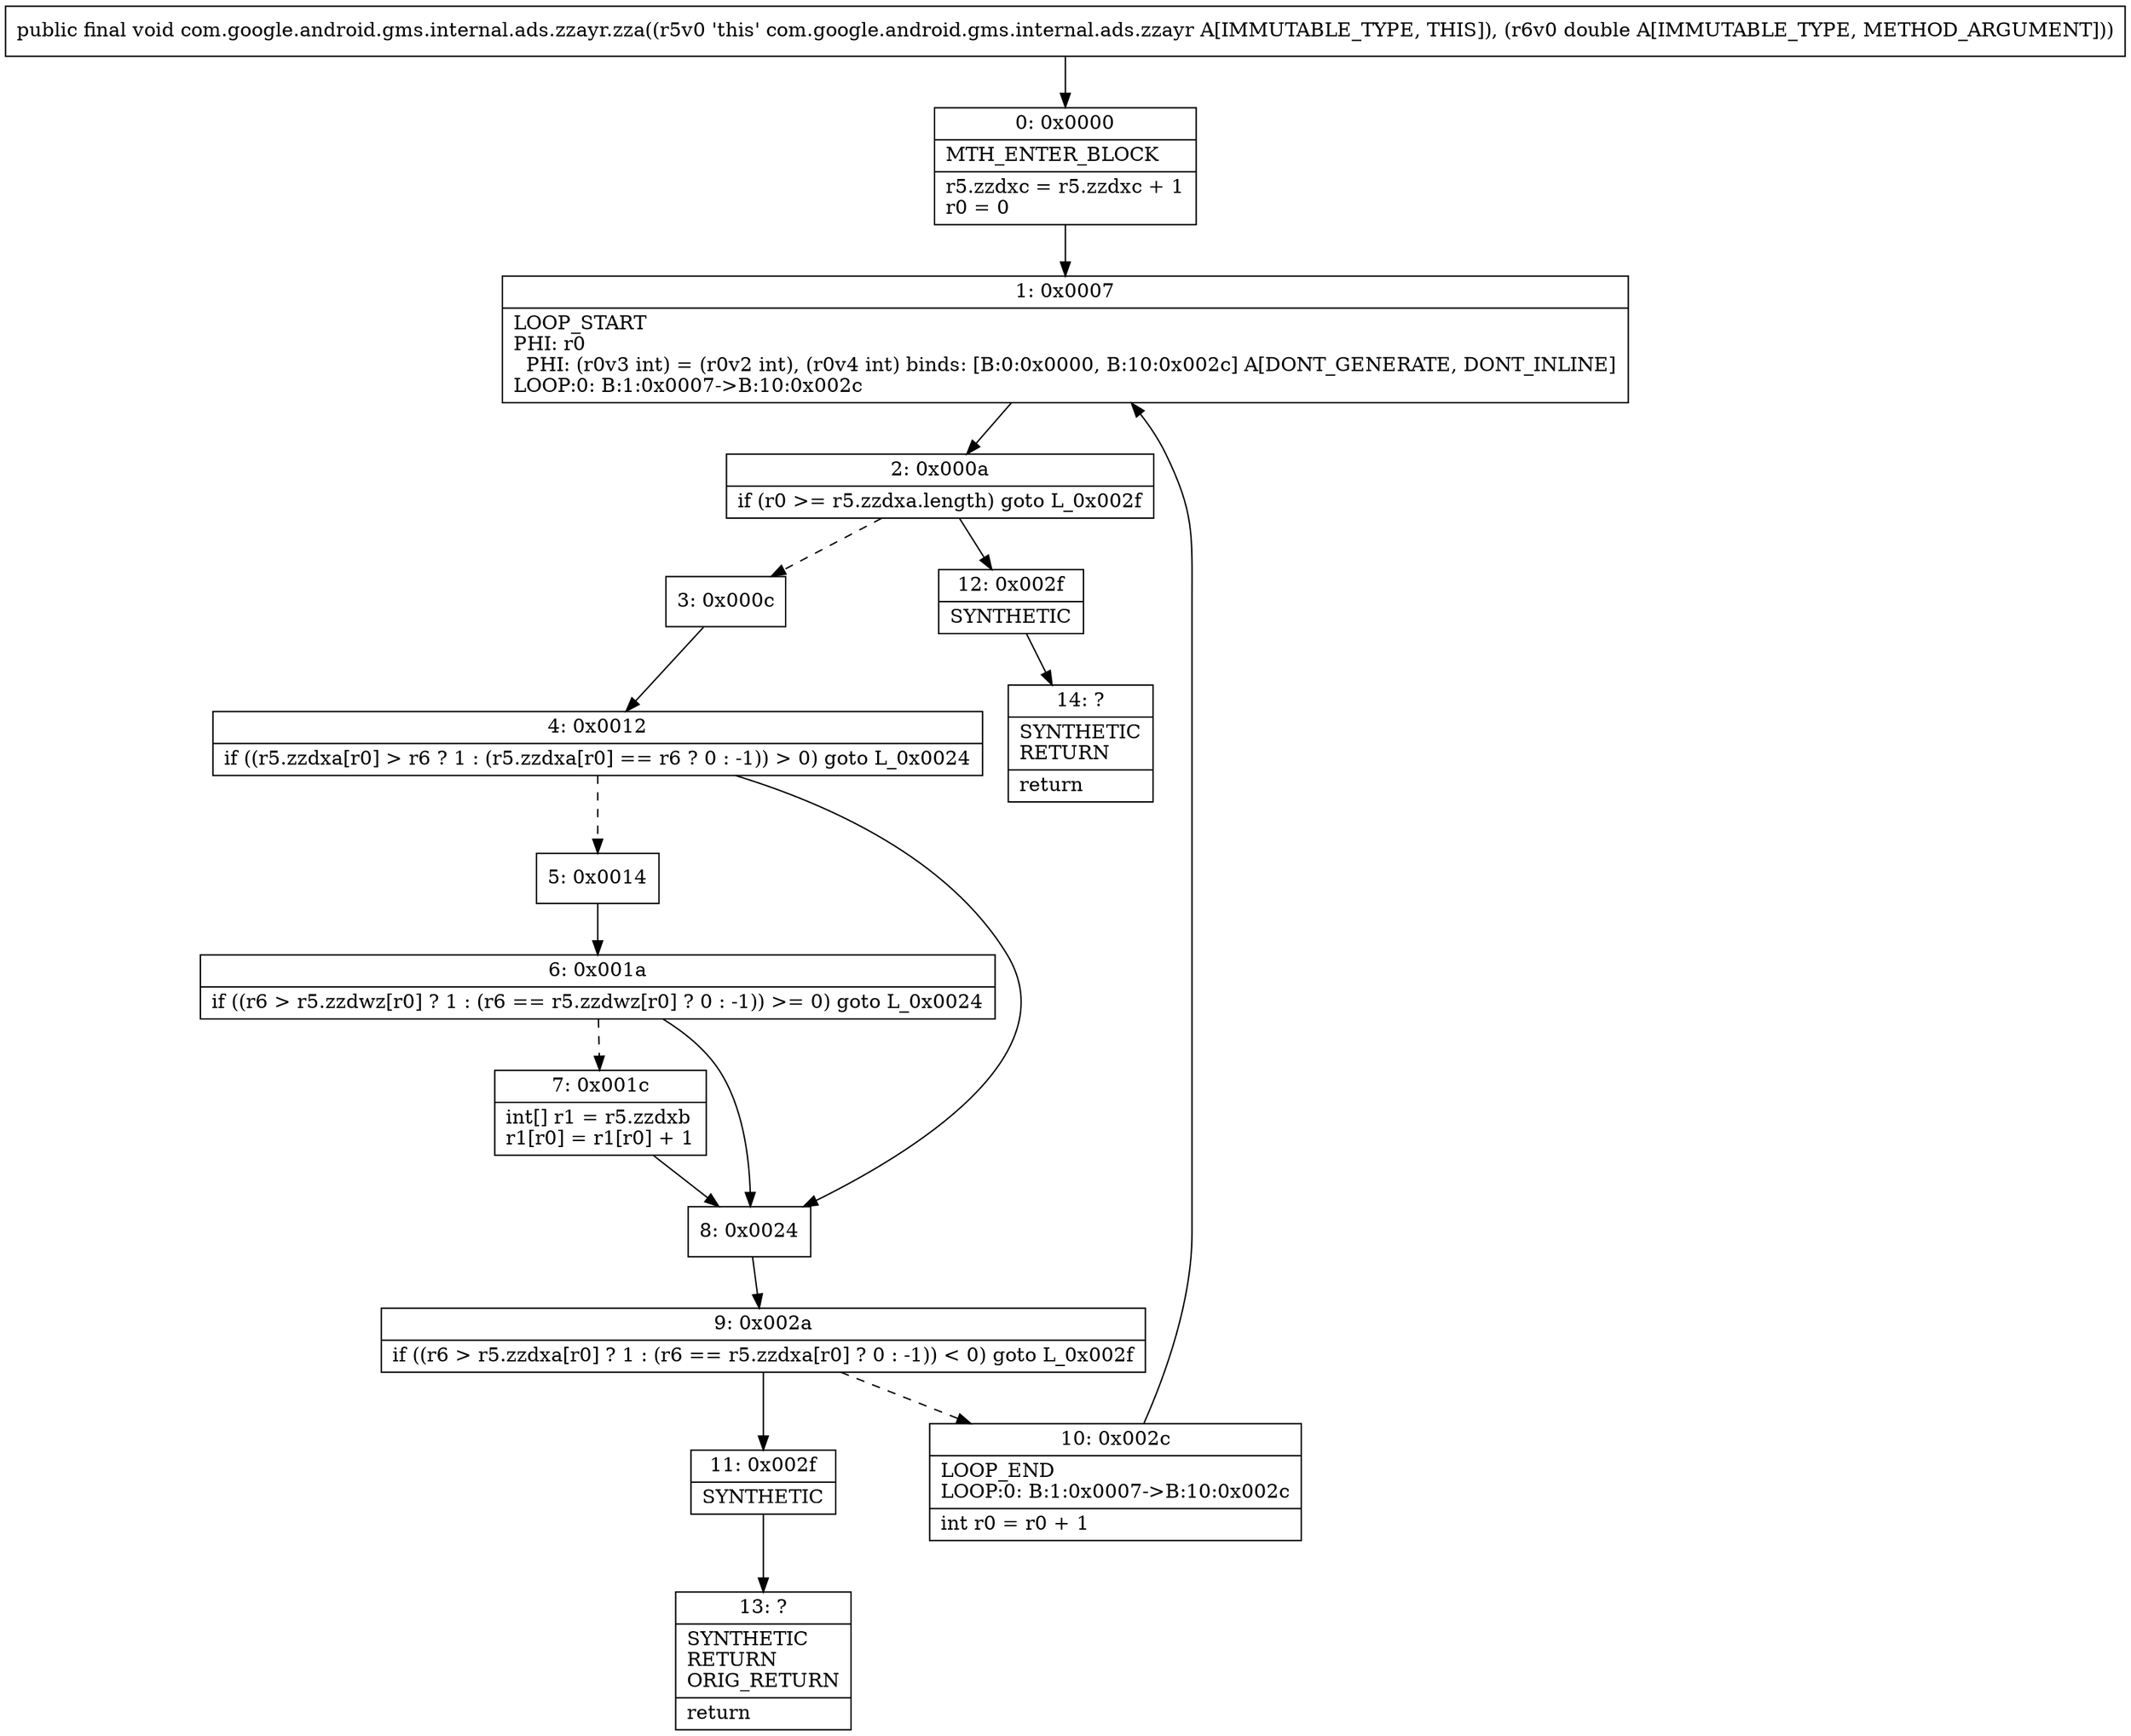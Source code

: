digraph "CFG forcom.google.android.gms.internal.ads.zzayr.zza(D)V" {
Node_0 [shape=record,label="{0\:\ 0x0000|MTH_ENTER_BLOCK\l|r5.zzdxc = r5.zzdxc + 1\lr0 = 0\l}"];
Node_1 [shape=record,label="{1\:\ 0x0007|LOOP_START\lPHI: r0 \l  PHI: (r0v3 int) = (r0v2 int), (r0v4 int) binds: [B:0:0x0000, B:10:0x002c] A[DONT_GENERATE, DONT_INLINE]\lLOOP:0: B:1:0x0007\-\>B:10:0x002c\l}"];
Node_2 [shape=record,label="{2\:\ 0x000a|if (r0 \>= r5.zzdxa.length) goto L_0x002f\l}"];
Node_3 [shape=record,label="{3\:\ 0x000c}"];
Node_4 [shape=record,label="{4\:\ 0x0012|if ((r5.zzdxa[r0] \> r6 ? 1 : (r5.zzdxa[r0] == r6 ? 0 : \-1)) \> 0) goto L_0x0024\l}"];
Node_5 [shape=record,label="{5\:\ 0x0014}"];
Node_6 [shape=record,label="{6\:\ 0x001a|if ((r6 \> r5.zzdwz[r0] ? 1 : (r6 == r5.zzdwz[r0] ? 0 : \-1)) \>= 0) goto L_0x0024\l}"];
Node_7 [shape=record,label="{7\:\ 0x001c|int[] r1 = r5.zzdxb\lr1[r0] = r1[r0] + 1\l}"];
Node_8 [shape=record,label="{8\:\ 0x0024}"];
Node_9 [shape=record,label="{9\:\ 0x002a|if ((r6 \> r5.zzdxa[r0] ? 1 : (r6 == r5.zzdxa[r0] ? 0 : \-1)) \< 0) goto L_0x002f\l}"];
Node_10 [shape=record,label="{10\:\ 0x002c|LOOP_END\lLOOP:0: B:1:0x0007\-\>B:10:0x002c\l|int r0 = r0 + 1\l}"];
Node_11 [shape=record,label="{11\:\ 0x002f|SYNTHETIC\l}"];
Node_12 [shape=record,label="{12\:\ 0x002f|SYNTHETIC\l}"];
Node_13 [shape=record,label="{13\:\ ?|SYNTHETIC\lRETURN\lORIG_RETURN\l|return\l}"];
Node_14 [shape=record,label="{14\:\ ?|SYNTHETIC\lRETURN\l|return\l}"];
MethodNode[shape=record,label="{public final void com.google.android.gms.internal.ads.zzayr.zza((r5v0 'this' com.google.android.gms.internal.ads.zzayr A[IMMUTABLE_TYPE, THIS]), (r6v0 double A[IMMUTABLE_TYPE, METHOD_ARGUMENT])) }"];
MethodNode -> Node_0;
Node_0 -> Node_1;
Node_1 -> Node_2;
Node_2 -> Node_3[style=dashed];
Node_2 -> Node_12;
Node_3 -> Node_4;
Node_4 -> Node_5[style=dashed];
Node_4 -> Node_8;
Node_5 -> Node_6;
Node_6 -> Node_7[style=dashed];
Node_6 -> Node_8;
Node_7 -> Node_8;
Node_8 -> Node_9;
Node_9 -> Node_10[style=dashed];
Node_9 -> Node_11;
Node_10 -> Node_1;
Node_11 -> Node_13;
Node_12 -> Node_14;
}

